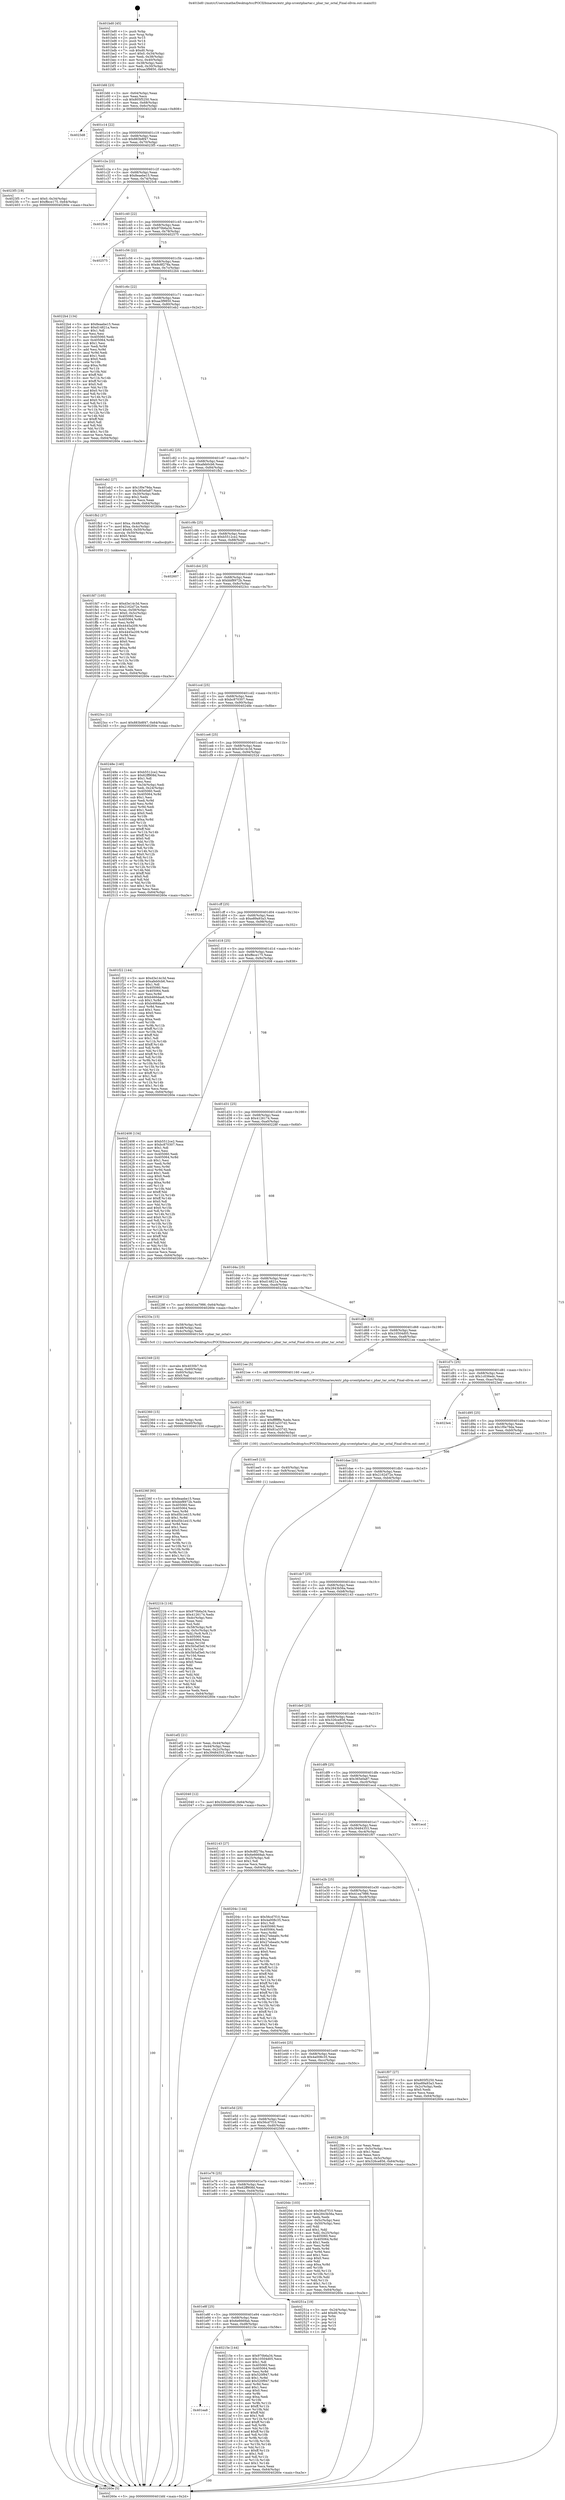 digraph "0x401bd0" {
  label = "0x401bd0 (/mnt/c/Users/mathe/Desktop/tcc/POCII/binaries/extr_php-srcextphartar.c_phar_tar_octal_Final-ollvm.out::main(0))"
  labelloc = "t"
  node[shape=record]

  Entry [label="",width=0.3,height=0.3,shape=circle,fillcolor=black,style=filled]
  "0x401bfd" [label="{
     0x401bfd [23]\l
     | [instrs]\l
     &nbsp;&nbsp;0x401bfd \<+3\>: mov -0x64(%rbp),%eax\l
     &nbsp;&nbsp;0x401c00 \<+2\>: mov %eax,%ecx\l
     &nbsp;&nbsp;0x401c02 \<+6\>: sub $0x805f5250,%ecx\l
     &nbsp;&nbsp;0x401c08 \<+3\>: mov %eax,-0x68(%rbp)\l
     &nbsp;&nbsp;0x401c0b \<+3\>: mov %ecx,-0x6c(%rbp)\l
     &nbsp;&nbsp;0x401c0e \<+6\>: je 00000000004023d8 \<main+0x808\>\l
  }"]
  "0x4023d8" [label="{
     0x4023d8\l
  }", style=dashed]
  "0x401c14" [label="{
     0x401c14 [22]\l
     | [instrs]\l
     &nbsp;&nbsp;0x401c14 \<+5\>: jmp 0000000000401c19 \<main+0x49\>\l
     &nbsp;&nbsp;0x401c19 \<+3\>: mov -0x68(%rbp),%eax\l
     &nbsp;&nbsp;0x401c1c \<+5\>: sub $0x883b8f47,%eax\l
     &nbsp;&nbsp;0x401c21 \<+3\>: mov %eax,-0x70(%rbp)\l
     &nbsp;&nbsp;0x401c24 \<+6\>: je 00000000004023f5 \<main+0x825\>\l
  }"]
  Exit [label="",width=0.3,height=0.3,shape=circle,fillcolor=black,style=filled,peripheries=2]
  "0x4023f5" [label="{
     0x4023f5 [19]\l
     | [instrs]\l
     &nbsp;&nbsp;0x4023f5 \<+7\>: movl $0x0,-0x34(%rbp)\l
     &nbsp;&nbsp;0x4023fc \<+7\>: movl $0xffece175,-0x64(%rbp)\l
     &nbsp;&nbsp;0x402403 \<+5\>: jmp 000000000040260e \<main+0xa3e\>\l
  }"]
  "0x401c2a" [label="{
     0x401c2a [22]\l
     | [instrs]\l
     &nbsp;&nbsp;0x401c2a \<+5\>: jmp 0000000000401c2f \<main+0x5f\>\l
     &nbsp;&nbsp;0x401c2f \<+3\>: mov -0x68(%rbp),%eax\l
     &nbsp;&nbsp;0x401c32 \<+5\>: sub $0x8eaebe15,%eax\l
     &nbsp;&nbsp;0x401c37 \<+3\>: mov %eax,-0x74(%rbp)\l
     &nbsp;&nbsp;0x401c3a \<+6\>: je 00000000004025c6 \<main+0x9f6\>\l
  }"]
  "0x40236f" [label="{
     0x40236f [93]\l
     | [instrs]\l
     &nbsp;&nbsp;0x40236f \<+5\>: mov $0x8eaebe15,%eax\l
     &nbsp;&nbsp;0x402374 \<+5\>: mov $0xbbf8972b,%edx\l
     &nbsp;&nbsp;0x402379 \<+7\>: mov 0x405060,%esi\l
     &nbsp;&nbsp;0x402380 \<+7\>: mov 0x405064,%ecx\l
     &nbsp;&nbsp;0x402387 \<+3\>: mov %esi,%r8d\l
     &nbsp;&nbsp;0x40238a \<+7\>: sub $0xd5b1e415,%r8d\l
     &nbsp;&nbsp;0x402391 \<+4\>: sub $0x1,%r8d\l
     &nbsp;&nbsp;0x402395 \<+7\>: add $0xd5b1e415,%r8d\l
     &nbsp;&nbsp;0x40239c \<+4\>: imul %r8d,%esi\l
     &nbsp;&nbsp;0x4023a0 \<+3\>: and $0x1,%esi\l
     &nbsp;&nbsp;0x4023a3 \<+3\>: cmp $0x0,%esi\l
     &nbsp;&nbsp;0x4023a6 \<+4\>: sete %r9b\l
     &nbsp;&nbsp;0x4023aa \<+3\>: cmp $0xa,%ecx\l
     &nbsp;&nbsp;0x4023ad \<+4\>: setl %r10b\l
     &nbsp;&nbsp;0x4023b1 \<+3\>: mov %r9b,%r11b\l
     &nbsp;&nbsp;0x4023b4 \<+3\>: and %r10b,%r11b\l
     &nbsp;&nbsp;0x4023b7 \<+3\>: xor %r10b,%r9b\l
     &nbsp;&nbsp;0x4023ba \<+3\>: or %r9b,%r11b\l
     &nbsp;&nbsp;0x4023bd \<+4\>: test $0x1,%r11b\l
     &nbsp;&nbsp;0x4023c1 \<+3\>: cmovne %edx,%eax\l
     &nbsp;&nbsp;0x4023c4 \<+3\>: mov %eax,-0x64(%rbp)\l
     &nbsp;&nbsp;0x4023c7 \<+5\>: jmp 000000000040260e \<main+0xa3e\>\l
  }"]
  "0x4025c6" [label="{
     0x4025c6\l
  }", style=dashed]
  "0x401c40" [label="{
     0x401c40 [22]\l
     | [instrs]\l
     &nbsp;&nbsp;0x401c40 \<+5\>: jmp 0000000000401c45 \<main+0x75\>\l
     &nbsp;&nbsp;0x401c45 \<+3\>: mov -0x68(%rbp),%eax\l
     &nbsp;&nbsp;0x401c48 \<+5\>: sub $0x970b6a34,%eax\l
     &nbsp;&nbsp;0x401c4d \<+3\>: mov %eax,-0x78(%rbp)\l
     &nbsp;&nbsp;0x401c50 \<+6\>: je 0000000000402575 \<main+0x9a5\>\l
  }"]
  "0x402360" [label="{
     0x402360 [15]\l
     | [instrs]\l
     &nbsp;&nbsp;0x402360 \<+4\>: mov -0x58(%rbp),%rdi\l
     &nbsp;&nbsp;0x402364 \<+6\>: mov %eax,-0xe0(%rbp)\l
     &nbsp;&nbsp;0x40236a \<+5\>: call 0000000000401030 \<free@plt\>\l
     | [calls]\l
     &nbsp;&nbsp;0x401030 \{1\} (unknown)\l
  }"]
  "0x402575" [label="{
     0x402575\l
  }", style=dashed]
  "0x401c56" [label="{
     0x401c56 [22]\l
     | [instrs]\l
     &nbsp;&nbsp;0x401c56 \<+5\>: jmp 0000000000401c5b \<main+0x8b\>\l
     &nbsp;&nbsp;0x401c5b \<+3\>: mov -0x68(%rbp),%eax\l
     &nbsp;&nbsp;0x401c5e \<+5\>: sub $0x9c8f278a,%eax\l
     &nbsp;&nbsp;0x401c63 \<+3\>: mov %eax,-0x7c(%rbp)\l
     &nbsp;&nbsp;0x401c66 \<+6\>: je 00000000004022b4 \<main+0x6e4\>\l
  }"]
  "0x402349" [label="{
     0x402349 [23]\l
     | [instrs]\l
     &nbsp;&nbsp;0x402349 \<+10\>: movabs $0x4030b7,%rdi\l
     &nbsp;&nbsp;0x402353 \<+3\>: mov %eax,-0x60(%rbp)\l
     &nbsp;&nbsp;0x402356 \<+3\>: mov -0x60(%rbp),%esi\l
     &nbsp;&nbsp;0x402359 \<+2\>: mov $0x0,%al\l
     &nbsp;&nbsp;0x40235b \<+5\>: call 0000000000401040 \<printf@plt\>\l
     | [calls]\l
     &nbsp;&nbsp;0x401040 \{1\} (unknown)\l
  }"]
  "0x4022b4" [label="{
     0x4022b4 [134]\l
     | [instrs]\l
     &nbsp;&nbsp;0x4022b4 \<+5\>: mov $0x8eaebe15,%eax\l
     &nbsp;&nbsp;0x4022b9 \<+5\>: mov $0xd14821a,%ecx\l
     &nbsp;&nbsp;0x4022be \<+2\>: mov $0x1,%dl\l
     &nbsp;&nbsp;0x4022c0 \<+2\>: xor %esi,%esi\l
     &nbsp;&nbsp;0x4022c2 \<+7\>: mov 0x405060,%edi\l
     &nbsp;&nbsp;0x4022c9 \<+8\>: mov 0x405064,%r8d\l
     &nbsp;&nbsp;0x4022d1 \<+3\>: sub $0x1,%esi\l
     &nbsp;&nbsp;0x4022d4 \<+3\>: mov %edi,%r9d\l
     &nbsp;&nbsp;0x4022d7 \<+3\>: add %esi,%r9d\l
     &nbsp;&nbsp;0x4022da \<+4\>: imul %r9d,%edi\l
     &nbsp;&nbsp;0x4022de \<+3\>: and $0x1,%edi\l
     &nbsp;&nbsp;0x4022e1 \<+3\>: cmp $0x0,%edi\l
     &nbsp;&nbsp;0x4022e4 \<+4\>: sete %r10b\l
     &nbsp;&nbsp;0x4022e8 \<+4\>: cmp $0xa,%r8d\l
     &nbsp;&nbsp;0x4022ec \<+4\>: setl %r11b\l
     &nbsp;&nbsp;0x4022f0 \<+3\>: mov %r10b,%bl\l
     &nbsp;&nbsp;0x4022f3 \<+3\>: xor $0xff,%bl\l
     &nbsp;&nbsp;0x4022f6 \<+3\>: mov %r11b,%r14b\l
     &nbsp;&nbsp;0x4022f9 \<+4\>: xor $0xff,%r14b\l
     &nbsp;&nbsp;0x4022fd \<+3\>: xor $0x0,%dl\l
     &nbsp;&nbsp;0x402300 \<+3\>: mov %bl,%r15b\l
     &nbsp;&nbsp;0x402303 \<+4\>: and $0x0,%r15b\l
     &nbsp;&nbsp;0x402307 \<+3\>: and %dl,%r10b\l
     &nbsp;&nbsp;0x40230a \<+3\>: mov %r14b,%r12b\l
     &nbsp;&nbsp;0x40230d \<+4\>: and $0x0,%r12b\l
     &nbsp;&nbsp;0x402311 \<+3\>: and %dl,%r11b\l
     &nbsp;&nbsp;0x402314 \<+3\>: or %r10b,%r15b\l
     &nbsp;&nbsp;0x402317 \<+3\>: or %r11b,%r12b\l
     &nbsp;&nbsp;0x40231a \<+3\>: xor %r12b,%r15b\l
     &nbsp;&nbsp;0x40231d \<+3\>: or %r14b,%bl\l
     &nbsp;&nbsp;0x402320 \<+3\>: xor $0xff,%bl\l
     &nbsp;&nbsp;0x402323 \<+3\>: or $0x0,%dl\l
     &nbsp;&nbsp;0x402326 \<+2\>: and %dl,%bl\l
     &nbsp;&nbsp;0x402328 \<+3\>: or %bl,%r15b\l
     &nbsp;&nbsp;0x40232b \<+4\>: test $0x1,%r15b\l
     &nbsp;&nbsp;0x40232f \<+3\>: cmovne %ecx,%eax\l
     &nbsp;&nbsp;0x402332 \<+3\>: mov %eax,-0x64(%rbp)\l
     &nbsp;&nbsp;0x402335 \<+5\>: jmp 000000000040260e \<main+0xa3e\>\l
  }"]
  "0x401c6c" [label="{
     0x401c6c [22]\l
     | [instrs]\l
     &nbsp;&nbsp;0x401c6c \<+5\>: jmp 0000000000401c71 \<main+0xa1\>\l
     &nbsp;&nbsp;0x401c71 \<+3\>: mov -0x68(%rbp),%eax\l
     &nbsp;&nbsp;0x401c74 \<+5\>: sub $0xaa3f9850,%eax\l
     &nbsp;&nbsp;0x401c79 \<+3\>: mov %eax,-0x80(%rbp)\l
     &nbsp;&nbsp;0x401c7c \<+6\>: je 0000000000401eb2 \<main+0x2e2\>\l
  }"]
  "0x40221b" [label="{
     0x40221b [116]\l
     | [instrs]\l
     &nbsp;&nbsp;0x40221b \<+5\>: mov $0x970b6a34,%ecx\l
     &nbsp;&nbsp;0x402220 \<+5\>: mov $0x4126174,%edx\l
     &nbsp;&nbsp;0x402225 \<+6\>: mov -0xdc(%rbp),%esi\l
     &nbsp;&nbsp;0x40222b \<+3\>: imul %eax,%esi\l
     &nbsp;&nbsp;0x40222e \<+3\>: mov %sil,%dil\l
     &nbsp;&nbsp;0x402231 \<+4\>: mov -0x58(%rbp),%r8\l
     &nbsp;&nbsp;0x402235 \<+4\>: movslq -0x5c(%rbp),%r9\l
     &nbsp;&nbsp;0x402239 \<+4\>: mov %dil,(%r8,%r9,1)\l
     &nbsp;&nbsp;0x40223d \<+7\>: mov 0x405060,%eax\l
     &nbsp;&nbsp;0x402244 \<+7\>: mov 0x405064,%esi\l
     &nbsp;&nbsp;0x40224b \<+3\>: mov %eax,%r10d\l
     &nbsp;&nbsp;0x40224e \<+7\>: add $0x5b5af3e0,%r10d\l
     &nbsp;&nbsp;0x402255 \<+4\>: sub $0x1,%r10d\l
     &nbsp;&nbsp;0x402259 \<+7\>: sub $0x5b5af3e0,%r10d\l
     &nbsp;&nbsp;0x402260 \<+4\>: imul %r10d,%eax\l
     &nbsp;&nbsp;0x402264 \<+3\>: and $0x1,%eax\l
     &nbsp;&nbsp;0x402267 \<+3\>: cmp $0x0,%eax\l
     &nbsp;&nbsp;0x40226a \<+4\>: sete %dil\l
     &nbsp;&nbsp;0x40226e \<+3\>: cmp $0xa,%esi\l
     &nbsp;&nbsp;0x402271 \<+4\>: setl %r11b\l
     &nbsp;&nbsp;0x402275 \<+3\>: mov %dil,%bl\l
     &nbsp;&nbsp;0x402278 \<+3\>: and %r11b,%bl\l
     &nbsp;&nbsp;0x40227b \<+3\>: xor %r11b,%dil\l
     &nbsp;&nbsp;0x40227e \<+3\>: or %dil,%bl\l
     &nbsp;&nbsp;0x402281 \<+3\>: test $0x1,%bl\l
     &nbsp;&nbsp;0x402284 \<+3\>: cmovne %edx,%ecx\l
     &nbsp;&nbsp;0x402287 \<+3\>: mov %ecx,-0x64(%rbp)\l
     &nbsp;&nbsp;0x40228a \<+5\>: jmp 000000000040260e \<main+0xa3e\>\l
  }"]
  "0x401eb2" [label="{
     0x401eb2 [27]\l
     | [instrs]\l
     &nbsp;&nbsp;0x401eb2 \<+5\>: mov $0x1f0e79da,%eax\l
     &nbsp;&nbsp;0x401eb7 \<+5\>: mov $0x365e0a87,%ecx\l
     &nbsp;&nbsp;0x401ebc \<+3\>: mov -0x30(%rbp),%edx\l
     &nbsp;&nbsp;0x401ebf \<+3\>: cmp $0x2,%edx\l
     &nbsp;&nbsp;0x401ec2 \<+3\>: cmovne %ecx,%eax\l
     &nbsp;&nbsp;0x401ec5 \<+3\>: mov %eax,-0x64(%rbp)\l
     &nbsp;&nbsp;0x401ec8 \<+5\>: jmp 000000000040260e \<main+0xa3e\>\l
  }"]
  "0x401c82" [label="{
     0x401c82 [25]\l
     | [instrs]\l
     &nbsp;&nbsp;0x401c82 \<+5\>: jmp 0000000000401c87 \<main+0xb7\>\l
     &nbsp;&nbsp;0x401c87 \<+3\>: mov -0x68(%rbp),%eax\l
     &nbsp;&nbsp;0x401c8a \<+5\>: sub $0xafeb0cb6,%eax\l
     &nbsp;&nbsp;0x401c8f \<+6\>: mov %eax,-0x84(%rbp)\l
     &nbsp;&nbsp;0x401c95 \<+6\>: je 0000000000401fb2 \<main+0x3e2\>\l
  }"]
  "0x40260e" [label="{
     0x40260e [5]\l
     | [instrs]\l
     &nbsp;&nbsp;0x40260e \<+5\>: jmp 0000000000401bfd \<main+0x2d\>\l
  }"]
  "0x401bd0" [label="{
     0x401bd0 [45]\l
     | [instrs]\l
     &nbsp;&nbsp;0x401bd0 \<+1\>: push %rbp\l
     &nbsp;&nbsp;0x401bd1 \<+3\>: mov %rsp,%rbp\l
     &nbsp;&nbsp;0x401bd4 \<+2\>: push %r15\l
     &nbsp;&nbsp;0x401bd6 \<+2\>: push %r14\l
     &nbsp;&nbsp;0x401bd8 \<+2\>: push %r12\l
     &nbsp;&nbsp;0x401bda \<+1\>: push %rbx\l
     &nbsp;&nbsp;0x401bdb \<+7\>: sub $0xd0,%rsp\l
     &nbsp;&nbsp;0x401be2 \<+7\>: movl $0x0,-0x34(%rbp)\l
     &nbsp;&nbsp;0x401be9 \<+3\>: mov %edi,-0x38(%rbp)\l
     &nbsp;&nbsp;0x401bec \<+4\>: mov %rsi,-0x40(%rbp)\l
     &nbsp;&nbsp;0x401bf0 \<+3\>: mov -0x38(%rbp),%edi\l
     &nbsp;&nbsp;0x401bf3 \<+3\>: mov %edi,-0x30(%rbp)\l
     &nbsp;&nbsp;0x401bf6 \<+7\>: movl $0xaa3f9850,-0x64(%rbp)\l
  }"]
  "0x4021f3" [label="{
     0x4021f3 [40]\l
     | [instrs]\l
     &nbsp;&nbsp;0x4021f3 \<+5\>: mov $0x2,%ecx\l
     &nbsp;&nbsp;0x4021f8 \<+1\>: cltd\l
     &nbsp;&nbsp;0x4021f9 \<+2\>: idiv %ecx\l
     &nbsp;&nbsp;0x4021fb \<+6\>: imul $0xfffffffe,%edx,%ecx\l
     &nbsp;&nbsp;0x402201 \<+6\>: sub $0x81a337d2,%ecx\l
     &nbsp;&nbsp;0x402207 \<+3\>: add $0x1,%ecx\l
     &nbsp;&nbsp;0x40220a \<+6\>: add $0x81a337d2,%ecx\l
     &nbsp;&nbsp;0x402210 \<+6\>: mov %ecx,-0xdc(%rbp)\l
     &nbsp;&nbsp;0x402216 \<+5\>: call 0000000000401160 \<next_i\>\l
     | [calls]\l
     &nbsp;&nbsp;0x401160 \{100\} (/mnt/c/Users/mathe/Desktop/tcc/POCII/binaries/extr_php-srcextphartar.c_phar_tar_octal_Final-ollvm.out::next_i)\l
  }"]
  "0x401fb2" [label="{
     0x401fb2 [37]\l
     | [instrs]\l
     &nbsp;&nbsp;0x401fb2 \<+7\>: movl $0xa,-0x48(%rbp)\l
     &nbsp;&nbsp;0x401fb9 \<+7\>: movl $0xa,-0x4c(%rbp)\l
     &nbsp;&nbsp;0x401fc0 \<+7\>: movl $0x64,-0x50(%rbp)\l
     &nbsp;&nbsp;0x401fc7 \<+4\>: movslq -0x50(%rbp),%rax\l
     &nbsp;&nbsp;0x401fcb \<+4\>: shl $0x0,%rax\l
     &nbsp;&nbsp;0x401fcf \<+3\>: mov %rax,%rdi\l
     &nbsp;&nbsp;0x401fd2 \<+5\>: call 0000000000401050 \<malloc@plt\>\l
     | [calls]\l
     &nbsp;&nbsp;0x401050 \{1\} (unknown)\l
  }"]
  "0x401c9b" [label="{
     0x401c9b [25]\l
     | [instrs]\l
     &nbsp;&nbsp;0x401c9b \<+5\>: jmp 0000000000401ca0 \<main+0xd0\>\l
     &nbsp;&nbsp;0x401ca0 \<+3\>: mov -0x68(%rbp),%eax\l
     &nbsp;&nbsp;0x401ca3 \<+5\>: sub $0xb5512ce2,%eax\l
     &nbsp;&nbsp;0x401ca8 \<+6\>: mov %eax,-0x88(%rbp)\l
     &nbsp;&nbsp;0x401cae \<+6\>: je 0000000000402607 \<main+0xa37\>\l
  }"]
  "0x401ea8" [label="{
     0x401ea8\l
  }", style=dashed]
  "0x402607" [label="{
     0x402607\l
  }", style=dashed]
  "0x401cb4" [label="{
     0x401cb4 [25]\l
     | [instrs]\l
     &nbsp;&nbsp;0x401cb4 \<+5\>: jmp 0000000000401cb9 \<main+0xe9\>\l
     &nbsp;&nbsp;0x401cb9 \<+3\>: mov -0x68(%rbp),%eax\l
     &nbsp;&nbsp;0x401cbc \<+5\>: sub $0xbbf8972b,%eax\l
     &nbsp;&nbsp;0x401cc1 \<+6\>: mov %eax,-0x8c(%rbp)\l
     &nbsp;&nbsp;0x401cc7 \<+6\>: je 00000000004023cc \<main+0x7fc\>\l
  }"]
  "0x40215e" [label="{
     0x40215e [144]\l
     | [instrs]\l
     &nbsp;&nbsp;0x40215e \<+5\>: mov $0x970b6a34,%eax\l
     &nbsp;&nbsp;0x402163 \<+5\>: mov $0x10504d05,%ecx\l
     &nbsp;&nbsp;0x402168 \<+2\>: mov $0x1,%dl\l
     &nbsp;&nbsp;0x40216a \<+7\>: mov 0x405060,%esi\l
     &nbsp;&nbsp;0x402171 \<+7\>: mov 0x405064,%edi\l
     &nbsp;&nbsp;0x402178 \<+3\>: mov %esi,%r8d\l
     &nbsp;&nbsp;0x40217b \<+7\>: sub $0x520f947,%r8d\l
     &nbsp;&nbsp;0x402182 \<+4\>: sub $0x1,%r8d\l
     &nbsp;&nbsp;0x402186 \<+7\>: add $0x520f947,%r8d\l
     &nbsp;&nbsp;0x40218d \<+4\>: imul %r8d,%esi\l
     &nbsp;&nbsp;0x402191 \<+3\>: and $0x1,%esi\l
     &nbsp;&nbsp;0x402194 \<+3\>: cmp $0x0,%esi\l
     &nbsp;&nbsp;0x402197 \<+4\>: sete %r9b\l
     &nbsp;&nbsp;0x40219b \<+3\>: cmp $0xa,%edi\l
     &nbsp;&nbsp;0x40219e \<+4\>: setl %r10b\l
     &nbsp;&nbsp;0x4021a2 \<+3\>: mov %r9b,%r11b\l
     &nbsp;&nbsp;0x4021a5 \<+4\>: xor $0xff,%r11b\l
     &nbsp;&nbsp;0x4021a9 \<+3\>: mov %r10b,%bl\l
     &nbsp;&nbsp;0x4021ac \<+3\>: xor $0xff,%bl\l
     &nbsp;&nbsp;0x4021af \<+3\>: xor $0x1,%dl\l
     &nbsp;&nbsp;0x4021b2 \<+3\>: mov %r11b,%r14b\l
     &nbsp;&nbsp;0x4021b5 \<+4\>: and $0xff,%r14b\l
     &nbsp;&nbsp;0x4021b9 \<+3\>: and %dl,%r9b\l
     &nbsp;&nbsp;0x4021bc \<+3\>: mov %bl,%r15b\l
     &nbsp;&nbsp;0x4021bf \<+4\>: and $0xff,%r15b\l
     &nbsp;&nbsp;0x4021c3 \<+3\>: and %dl,%r10b\l
     &nbsp;&nbsp;0x4021c6 \<+3\>: or %r9b,%r14b\l
     &nbsp;&nbsp;0x4021c9 \<+3\>: or %r10b,%r15b\l
     &nbsp;&nbsp;0x4021cc \<+3\>: xor %r15b,%r14b\l
     &nbsp;&nbsp;0x4021cf \<+3\>: or %bl,%r11b\l
     &nbsp;&nbsp;0x4021d2 \<+4\>: xor $0xff,%r11b\l
     &nbsp;&nbsp;0x4021d6 \<+3\>: or $0x1,%dl\l
     &nbsp;&nbsp;0x4021d9 \<+3\>: and %dl,%r11b\l
     &nbsp;&nbsp;0x4021dc \<+3\>: or %r11b,%r14b\l
     &nbsp;&nbsp;0x4021df \<+4\>: test $0x1,%r14b\l
     &nbsp;&nbsp;0x4021e3 \<+3\>: cmovne %ecx,%eax\l
     &nbsp;&nbsp;0x4021e6 \<+3\>: mov %eax,-0x64(%rbp)\l
     &nbsp;&nbsp;0x4021e9 \<+5\>: jmp 000000000040260e \<main+0xa3e\>\l
  }"]
  "0x4023cc" [label="{
     0x4023cc [12]\l
     | [instrs]\l
     &nbsp;&nbsp;0x4023cc \<+7\>: movl $0x883b8f47,-0x64(%rbp)\l
     &nbsp;&nbsp;0x4023d3 \<+5\>: jmp 000000000040260e \<main+0xa3e\>\l
  }"]
  "0x401ccd" [label="{
     0x401ccd [25]\l
     | [instrs]\l
     &nbsp;&nbsp;0x401ccd \<+5\>: jmp 0000000000401cd2 \<main+0x102\>\l
     &nbsp;&nbsp;0x401cd2 \<+3\>: mov -0x68(%rbp),%eax\l
     &nbsp;&nbsp;0x401cd5 \<+5\>: sub $0xbc870307,%eax\l
     &nbsp;&nbsp;0x401cda \<+6\>: mov %eax,-0x90(%rbp)\l
     &nbsp;&nbsp;0x401ce0 \<+6\>: je 000000000040248e \<main+0x8be\>\l
  }"]
  "0x401e8f" [label="{
     0x401e8f [25]\l
     | [instrs]\l
     &nbsp;&nbsp;0x401e8f \<+5\>: jmp 0000000000401e94 \<main+0x2c4\>\l
     &nbsp;&nbsp;0x401e94 \<+3\>: mov -0x68(%rbp),%eax\l
     &nbsp;&nbsp;0x401e97 \<+5\>: sub $0x6e6669ab,%eax\l
     &nbsp;&nbsp;0x401e9c \<+6\>: mov %eax,-0xd8(%rbp)\l
     &nbsp;&nbsp;0x401ea2 \<+6\>: je 000000000040215e \<main+0x58e\>\l
  }"]
  "0x40248e" [label="{
     0x40248e [140]\l
     | [instrs]\l
     &nbsp;&nbsp;0x40248e \<+5\>: mov $0xb5512ce2,%eax\l
     &nbsp;&nbsp;0x402493 \<+5\>: mov $0x62ff908d,%ecx\l
     &nbsp;&nbsp;0x402498 \<+2\>: mov $0x1,%dl\l
     &nbsp;&nbsp;0x40249a \<+2\>: xor %esi,%esi\l
     &nbsp;&nbsp;0x40249c \<+3\>: mov -0x34(%rbp),%edi\l
     &nbsp;&nbsp;0x40249f \<+3\>: mov %edi,-0x24(%rbp)\l
     &nbsp;&nbsp;0x4024a2 \<+7\>: mov 0x405060,%edi\l
     &nbsp;&nbsp;0x4024a9 \<+8\>: mov 0x405064,%r8d\l
     &nbsp;&nbsp;0x4024b1 \<+3\>: sub $0x1,%esi\l
     &nbsp;&nbsp;0x4024b4 \<+3\>: mov %edi,%r9d\l
     &nbsp;&nbsp;0x4024b7 \<+3\>: add %esi,%r9d\l
     &nbsp;&nbsp;0x4024ba \<+4\>: imul %r9d,%edi\l
     &nbsp;&nbsp;0x4024be \<+3\>: and $0x1,%edi\l
     &nbsp;&nbsp;0x4024c1 \<+3\>: cmp $0x0,%edi\l
     &nbsp;&nbsp;0x4024c4 \<+4\>: sete %r10b\l
     &nbsp;&nbsp;0x4024c8 \<+4\>: cmp $0xa,%r8d\l
     &nbsp;&nbsp;0x4024cc \<+4\>: setl %r11b\l
     &nbsp;&nbsp;0x4024d0 \<+3\>: mov %r10b,%bl\l
     &nbsp;&nbsp;0x4024d3 \<+3\>: xor $0xff,%bl\l
     &nbsp;&nbsp;0x4024d6 \<+3\>: mov %r11b,%r14b\l
     &nbsp;&nbsp;0x4024d9 \<+4\>: xor $0xff,%r14b\l
     &nbsp;&nbsp;0x4024dd \<+3\>: xor $0x0,%dl\l
     &nbsp;&nbsp;0x4024e0 \<+3\>: mov %bl,%r15b\l
     &nbsp;&nbsp;0x4024e3 \<+4\>: and $0x0,%r15b\l
     &nbsp;&nbsp;0x4024e7 \<+3\>: and %dl,%r10b\l
     &nbsp;&nbsp;0x4024ea \<+3\>: mov %r14b,%r12b\l
     &nbsp;&nbsp;0x4024ed \<+4\>: and $0x0,%r12b\l
     &nbsp;&nbsp;0x4024f1 \<+3\>: and %dl,%r11b\l
     &nbsp;&nbsp;0x4024f4 \<+3\>: or %r10b,%r15b\l
     &nbsp;&nbsp;0x4024f7 \<+3\>: or %r11b,%r12b\l
     &nbsp;&nbsp;0x4024fa \<+3\>: xor %r12b,%r15b\l
     &nbsp;&nbsp;0x4024fd \<+3\>: or %r14b,%bl\l
     &nbsp;&nbsp;0x402500 \<+3\>: xor $0xff,%bl\l
     &nbsp;&nbsp;0x402503 \<+3\>: or $0x0,%dl\l
     &nbsp;&nbsp;0x402506 \<+2\>: and %dl,%bl\l
     &nbsp;&nbsp;0x402508 \<+3\>: or %bl,%r15b\l
     &nbsp;&nbsp;0x40250b \<+4\>: test $0x1,%r15b\l
     &nbsp;&nbsp;0x40250f \<+3\>: cmovne %ecx,%eax\l
     &nbsp;&nbsp;0x402512 \<+3\>: mov %eax,-0x64(%rbp)\l
     &nbsp;&nbsp;0x402515 \<+5\>: jmp 000000000040260e \<main+0xa3e\>\l
  }"]
  "0x401ce6" [label="{
     0x401ce6 [25]\l
     | [instrs]\l
     &nbsp;&nbsp;0x401ce6 \<+5\>: jmp 0000000000401ceb \<main+0x11b\>\l
     &nbsp;&nbsp;0x401ceb \<+3\>: mov -0x68(%rbp),%eax\l
     &nbsp;&nbsp;0x401cee \<+5\>: sub $0xd3e14c3d,%eax\l
     &nbsp;&nbsp;0x401cf3 \<+6\>: mov %eax,-0x94(%rbp)\l
     &nbsp;&nbsp;0x401cf9 \<+6\>: je 000000000040252d \<main+0x95d\>\l
  }"]
  "0x40251a" [label="{
     0x40251a [19]\l
     | [instrs]\l
     &nbsp;&nbsp;0x40251a \<+3\>: mov -0x24(%rbp),%eax\l
     &nbsp;&nbsp;0x40251d \<+7\>: add $0xd0,%rsp\l
     &nbsp;&nbsp;0x402524 \<+1\>: pop %rbx\l
     &nbsp;&nbsp;0x402525 \<+2\>: pop %r12\l
     &nbsp;&nbsp;0x402527 \<+2\>: pop %r14\l
     &nbsp;&nbsp;0x402529 \<+2\>: pop %r15\l
     &nbsp;&nbsp;0x40252b \<+1\>: pop %rbp\l
     &nbsp;&nbsp;0x40252c \<+1\>: ret\l
  }"]
  "0x40252d" [label="{
     0x40252d\l
  }", style=dashed]
  "0x401cff" [label="{
     0x401cff [25]\l
     | [instrs]\l
     &nbsp;&nbsp;0x401cff \<+5\>: jmp 0000000000401d04 \<main+0x134\>\l
     &nbsp;&nbsp;0x401d04 \<+3\>: mov -0x68(%rbp),%eax\l
     &nbsp;&nbsp;0x401d07 \<+5\>: sub $0xe89a93a3,%eax\l
     &nbsp;&nbsp;0x401d0c \<+6\>: mov %eax,-0x98(%rbp)\l
     &nbsp;&nbsp;0x401d12 \<+6\>: je 0000000000401f22 \<main+0x352\>\l
  }"]
  "0x401e76" [label="{
     0x401e76 [25]\l
     | [instrs]\l
     &nbsp;&nbsp;0x401e76 \<+5\>: jmp 0000000000401e7b \<main+0x2ab\>\l
     &nbsp;&nbsp;0x401e7b \<+3\>: mov -0x68(%rbp),%eax\l
     &nbsp;&nbsp;0x401e7e \<+5\>: sub $0x62ff908d,%eax\l
     &nbsp;&nbsp;0x401e83 \<+6\>: mov %eax,-0xd4(%rbp)\l
     &nbsp;&nbsp;0x401e89 \<+6\>: je 000000000040251a \<main+0x94a\>\l
  }"]
  "0x401f22" [label="{
     0x401f22 [144]\l
     | [instrs]\l
     &nbsp;&nbsp;0x401f22 \<+5\>: mov $0xd3e14c3d,%eax\l
     &nbsp;&nbsp;0x401f27 \<+5\>: mov $0xafeb0cb6,%ecx\l
     &nbsp;&nbsp;0x401f2c \<+2\>: mov $0x1,%dl\l
     &nbsp;&nbsp;0x401f2e \<+7\>: mov 0x405060,%esi\l
     &nbsp;&nbsp;0x401f35 \<+7\>: mov 0x405064,%edi\l
     &nbsp;&nbsp;0x401f3c \<+3\>: mov %esi,%r8d\l
     &nbsp;&nbsp;0x401f3f \<+7\>: add $0xb466daa6,%r8d\l
     &nbsp;&nbsp;0x401f46 \<+4\>: sub $0x1,%r8d\l
     &nbsp;&nbsp;0x401f4a \<+7\>: sub $0xb466daa6,%r8d\l
     &nbsp;&nbsp;0x401f51 \<+4\>: imul %r8d,%esi\l
     &nbsp;&nbsp;0x401f55 \<+3\>: and $0x1,%esi\l
     &nbsp;&nbsp;0x401f58 \<+3\>: cmp $0x0,%esi\l
     &nbsp;&nbsp;0x401f5b \<+4\>: sete %r9b\l
     &nbsp;&nbsp;0x401f5f \<+3\>: cmp $0xa,%edi\l
     &nbsp;&nbsp;0x401f62 \<+4\>: setl %r10b\l
     &nbsp;&nbsp;0x401f66 \<+3\>: mov %r9b,%r11b\l
     &nbsp;&nbsp;0x401f69 \<+4\>: xor $0xff,%r11b\l
     &nbsp;&nbsp;0x401f6d \<+3\>: mov %r10b,%bl\l
     &nbsp;&nbsp;0x401f70 \<+3\>: xor $0xff,%bl\l
     &nbsp;&nbsp;0x401f73 \<+3\>: xor $0x1,%dl\l
     &nbsp;&nbsp;0x401f76 \<+3\>: mov %r11b,%r14b\l
     &nbsp;&nbsp;0x401f79 \<+4\>: and $0xff,%r14b\l
     &nbsp;&nbsp;0x401f7d \<+3\>: and %dl,%r9b\l
     &nbsp;&nbsp;0x401f80 \<+3\>: mov %bl,%r15b\l
     &nbsp;&nbsp;0x401f83 \<+4\>: and $0xff,%r15b\l
     &nbsp;&nbsp;0x401f87 \<+3\>: and %dl,%r10b\l
     &nbsp;&nbsp;0x401f8a \<+3\>: or %r9b,%r14b\l
     &nbsp;&nbsp;0x401f8d \<+3\>: or %r10b,%r15b\l
     &nbsp;&nbsp;0x401f90 \<+3\>: xor %r15b,%r14b\l
     &nbsp;&nbsp;0x401f93 \<+3\>: or %bl,%r11b\l
     &nbsp;&nbsp;0x401f96 \<+4\>: xor $0xff,%r11b\l
     &nbsp;&nbsp;0x401f9a \<+3\>: or $0x1,%dl\l
     &nbsp;&nbsp;0x401f9d \<+3\>: and %dl,%r11b\l
     &nbsp;&nbsp;0x401fa0 \<+3\>: or %r11b,%r14b\l
     &nbsp;&nbsp;0x401fa3 \<+4\>: test $0x1,%r14b\l
     &nbsp;&nbsp;0x401fa7 \<+3\>: cmovne %ecx,%eax\l
     &nbsp;&nbsp;0x401faa \<+3\>: mov %eax,-0x64(%rbp)\l
     &nbsp;&nbsp;0x401fad \<+5\>: jmp 000000000040260e \<main+0xa3e\>\l
  }"]
  "0x401d18" [label="{
     0x401d18 [25]\l
     | [instrs]\l
     &nbsp;&nbsp;0x401d18 \<+5\>: jmp 0000000000401d1d \<main+0x14d\>\l
     &nbsp;&nbsp;0x401d1d \<+3\>: mov -0x68(%rbp),%eax\l
     &nbsp;&nbsp;0x401d20 \<+5\>: sub $0xffece175,%eax\l
     &nbsp;&nbsp;0x401d25 \<+6\>: mov %eax,-0x9c(%rbp)\l
     &nbsp;&nbsp;0x401d2b \<+6\>: je 0000000000402408 \<main+0x838\>\l
  }"]
  "0x402569" [label="{
     0x402569\l
  }", style=dashed]
  "0x402408" [label="{
     0x402408 [134]\l
     | [instrs]\l
     &nbsp;&nbsp;0x402408 \<+5\>: mov $0xb5512ce2,%eax\l
     &nbsp;&nbsp;0x40240d \<+5\>: mov $0xbc870307,%ecx\l
     &nbsp;&nbsp;0x402412 \<+2\>: mov $0x1,%dl\l
     &nbsp;&nbsp;0x402414 \<+2\>: xor %esi,%esi\l
     &nbsp;&nbsp;0x402416 \<+7\>: mov 0x405060,%edi\l
     &nbsp;&nbsp;0x40241d \<+8\>: mov 0x405064,%r8d\l
     &nbsp;&nbsp;0x402425 \<+3\>: sub $0x1,%esi\l
     &nbsp;&nbsp;0x402428 \<+3\>: mov %edi,%r9d\l
     &nbsp;&nbsp;0x40242b \<+3\>: add %esi,%r9d\l
     &nbsp;&nbsp;0x40242e \<+4\>: imul %r9d,%edi\l
     &nbsp;&nbsp;0x402432 \<+3\>: and $0x1,%edi\l
     &nbsp;&nbsp;0x402435 \<+3\>: cmp $0x0,%edi\l
     &nbsp;&nbsp;0x402438 \<+4\>: sete %r10b\l
     &nbsp;&nbsp;0x40243c \<+4\>: cmp $0xa,%r8d\l
     &nbsp;&nbsp;0x402440 \<+4\>: setl %r11b\l
     &nbsp;&nbsp;0x402444 \<+3\>: mov %r10b,%bl\l
     &nbsp;&nbsp;0x402447 \<+3\>: xor $0xff,%bl\l
     &nbsp;&nbsp;0x40244a \<+3\>: mov %r11b,%r14b\l
     &nbsp;&nbsp;0x40244d \<+4\>: xor $0xff,%r14b\l
     &nbsp;&nbsp;0x402451 \<+3\>: xor $0x0,%dl\l
     &nbsp;&nbsp;0x402454 \<+3\>: mov %bl,%r15b\l
     &nbsp;&nbsp;0x402457 \<+4\>: and $0x0,%r15b\l
     &nbsp;&nbsp;0x40245b \<+3\>: and %dl,%r10b\l
     &nbsp;&nbsp;0x40245e \<+3\>: mov %r14b,%r12b\l
     &nbsp;&nbsp;0x402461 \<+4\>: and $0x0,%r12b\l
     &nbsp;&nbsp;0x402465 \<+3\>: and %dl,%r11b\l
     &nbsp;&nbsp;0x402468 \<+3\>: or %r10b,%r15b\l
     &nbsp;&nbsp;0x40246b \<+3\>: or %r11b,%r12b\l
     &nbsp;&nbsp;0x40246e \<+3\>: xor %r12b,%r15b\l
     &nbsp;&nbsp;0x402471 \<+3\>: or %r14b,%bl\l
     &nbsp;&nbsp;0x402474 \<+3\>: xor $0xff,%bl\l
     &nbsp;&nbsp;0x402477 \<+3\>: or $0x0,%dl\l
     &nbsp;&nbsp;0x40247a \<+2\>: and %dl,%bl\l
     &nbsp;&nbsp;0x40247c \<+3\>: or %bl,%r15b\l
     &nbsp;&nbsp;0x40247f \<+4\>: test $0x1,%r15b\l
     &nbsp;&nbsp;0x402483 \<+3\>: cmovne %ecx,%eax\l
     &nbsp;&nbsp;0x402486 \<+3\>: mov %eax,-0x64(%rbp)\l
     &nbsp;&nbsp;0x402489 \<+5\>: jmp 000000000040260e \<main+0xa3e\>\l
  }"]
  "0x401d31" [label="{
     0x401d31 [25]\l
     | [instrs]\l
     &nbsp;&nbsp;0x401d31 \<+5\>: jmp 0000000000401d36 \<main+0x166\>\l
     &nbsp;&nbsp;0x401d36 \<+3\>: mov -0x68(%rbp),%eax\l
     &nbsp;&nbsp;0x401d39 \<+5\>: sub $0x4126174,%eax\l
     &nbsp;&nbsp;0x401d3e \<+6\>: mov %eax,-0xa0(%rbp)\l
     &nbsp;&nbsp;0x401d44 \<+6\>: je 000000000040228f \<main+0x6bf\>\l
  }"]
  "0x401e5d" [label="{
     0x401e5d [25]\l
     | [instrs]\l
     &nbsp;&nbsp;0x401e5d \<+5\>: jmp 0000000000401e62 \<main+0x292\>\l
     &nbsp;&nbsp;0x401e62 \<+3\>: mov -0x68(%rbp),%eax\l
     &nbsp;&nbsp;0x401e65 \<+5\>: sub $0x56cd7f10,%eax\l
     &nbsp;&nbsp;0x401e6a \<+6\>: mov %eax,-0xd0(%rbp)\l
     &nbsp;&nbsp;0x401e70 \<+6\>: je 0000000000402569 \<main+0x999\>\l
  }"]
  "0x40228f" [label="{
     0x40228f [12]\l
     | [instrs]\l
     &nbsp;&nbsp;0x40228f \<+7\>: movl $0x41ea7986,-0x64(%rbp)\l
     &nbsp;&nbsp;0x402296 \<+5\>: jmp 000000000040260e \<main+0xa3e\>\l
  }"]
  "0x401d4a" [label="{
     0x401d4a [25]\l
     | [instrs]\l
     &nbsp;&nbsp;0x401d4a \<+5\>: jmp 0000000000401d4f \<main+0x17f\>\l
     &nbsp;&nbsp;0x401d4f \<+3\>: mov -0x68(%rbp),%eax\l
     &nbsp;&nbsp;0x401d52 \<+5\>: sub $0xd14821a,%eax\l
     &nbsp;&nbsp;0x401d57 \<+6\>: mov %eax,-0xa4(%rbp)\l
     &nbsp;&nbsp;0x401d5d \<+6\>: je 000000000040233a \<main+0x76a\>\l
  }"]
  "0x4020dc" [label="{
     0x4020dc [103]\l
     | [instrs]\l
     &nbsp;&nbsp;0x4020dc \<+5\>: mov $0x56cd7f10,%eax\l
     &nbsp;&nbsp;0x4020e1 \<+5\>: mov $0x2843b56a,%ecx\l
     &nbsp;&nbsp;0x4020e6 \<+2\>: xor %edx,%edx\l
     &nbsp;&nbsp;0x4020e8 \<+3\>: mov -0x5c(%rbp),%esi\l
     &nbsp;&nbsp;0x4020eb \<+3\>: cmp -0x50(%rbp),%esi\l
     &nbsp;&nbsp;0x4020ee \<+4\>: setl %dil\l
     &nbsp;&nbsp;0x4020f2 \<+4\>: and $0x1,%dil\l
     &nbsp;&nbsp;0x4020f6 \<+4\>: mov %dil,-0x25(%rbp)\l
     &nbsp;&nbsp;0x4020fa \<+7\>: mov 0x405060,%esi\l
     &nbsp;&nbsp;0x402101 \<+8\>: mov 0x405064,%r8d\l
     &nbsp;&nbsp;0x402109 \<+3\>: sub $0x1,%edx\l
     &nbsp;&nbsp;0x40210c \<+3\>: mov %esi,%r9d\l
     &nbsp;&nbsp;0x40210f \<+3\>: add %edx,%r9d\l
     &nbsp;&nbsp;0x402112 \<+4\>: imul %r9d,%esi\l
     &nbsp;&nbsp;0x402116 \<+3\>: and $0x1,%esi\l
     &nbsp;&nbsp;0x402119 \<+3\>: cmp $0x0,%esi\l
     &nbsp;&nbsp;0x40211c \<+4\>: sete %dil\l
     &nbsp;&nbsp;0x402120 \<+4\>: cmp $0xa,%r8d\l
     &nbsp;&nbsp;0x402124 \<+4\>: setl %r10b\l
     &nbsp;&nbsp;0x402128 \<+3\>: mov %dil,%r11b\l
     &nbsp;&nbsp;0x40212b \<+3\>: and %r10b,%r11b\l
     &nbsp;&nbsp;0x40212e \<+3\>: xor %r10b,%dil\l
     &nbsp;&nbsp;0x402131 \<+3\>: or %dil,%r11b\l
     &nbsp;&nbsp;0x402134 \<+4\>: test $0x1,%r11b\l
     &nbsp;&nbsp;0x402138 \<+3\>: cmovne %ecx,%eax\l
     &nbsp;&nbsp;0x40213b \<+3\>: mov %eax,-0x64(%rbp)\l
     &nbsp;&nbsp;0x40213e \<+5\>: jmp 000000000040260e \<main+0xa3e\>\l
  }"]
  "0x40233a" [label="{
     0x40233a [15]\l
     | [instrs]\l
     &nbsp;&nbsp;0x40233a \<+4\>: mov -0x58(%rbp),%rdi\l
     &nbsp;&nbsp;0x40233e \<+3\>: mov -0x48(%rbp),%esi\l
     &nbsp;&nbsp;0x402341 \<+3\>: mov -0x4c(%rbp),%edx\l
     &nbsp;&nbsp;0x402344 \<+5\>: call 00000000004015c0 \<phar_tar_octal\>\l
     | [calls]\l
     &nbsp;&nbsp;0x4015c0 \{1\} (/mnt/c/Users/mathe/Desktop/tcc/POCII/binaries/extr_php-srcextphartar.c_phar_tar_octal_Final-ollvm.out::phar_tar_octal)\l
  }"]
  "0x401d63" [label="{
     0x401d63 [25]\l
     | [instrs]\l
     &nbsp;&nbsp;0x401d63 \<+5\>: jmp 0000000000401d68 \<main+0x198\>\l
     &nbsp;&nbsp;0x401d68 \<+3\>: mov -0x68(%rbp),%eax\l
     &nbsp;&nbsp;0x401d6b \<+5\>: sub $0x10504d05,%eax\l
     &nbsp;&nbsp;0x401d70 \<+6\>: mov %eax,-0xa8(%rbp)\l
     &nbsp;&nbsp;0x401d76 \<+6\>: je 00000000004021ee \<main+0x61e\>\l
  }"]
  "0x401e44" [label="{
     0x401e44 [25]\l
     | [instrs]\l
     &nbsp;&nbsp;0x401e44 \<+5\>: jmp 0000000000401e49 \<main+0x279\>\l
     &nbsp;&nbsp;0x401e49 \<+3\>: mov -0x68(%rbp),%eax\l
     &nbsp;&nbsp;0x401e4c \<+5\>: sub $0x4a008c35,%eax\l
     &nbsp;&nbsp;0x401e51 \<+6\>: mov %eax,-0xcc(%rbp)\l
     &nbsp;&nbsp;0x401e57 \<+6\>: je 00000000004020dc \<main+0x50c\>\l
  }"]
  "0x4021ee" [label="{
     0x4021ee [5]\l
     | [instrs]\l
     &nbsp;&nbsp;0x4021ee \<+5\>: call 0000000000401160 \<next_i\>\l
     | [calls]\l
     &nbsp;&nbsp;0x401160 \{100\} (/mnt/c/Users/mathe/Desktop/tcc/POCII/binaries/extr_php-srcextphartar.c_phar_tar_octal_Final-ollvm.out::next_i)\l
  }"]
  "0x401d7c" [label="{
     0x401d7c [25]\l
     | [instrs]\l
     &nbsp;&nbsp;0x401d7c \<+5\>: jmp 0000000000401d81 \<main+0x1b1\>\l
     &nbsp;&nbsp;0x401d81 \<+3\>: mov -0x68(%rbp),%eax\l
     &nbsp;&nbsp;0x401d84 \<+5\>: sub $0x1c036edc,%eax\l
     &nbsp;&nbsp;0x401d89 \<+6\>: mov %eax,-0xac(%rbp)\l
     &nbsp;&nbsp;0x401d8f \<+6\>: je 00000000004023e4 \<main+0x814\>\l
  }"]
  "0x40229b" [label="{
     0x40229b [25]\l
     | [instrs]\l
     &nbsp;&nbsp;0x40229b \<+2\>: xor %eax,%eax\l
     &nbsp;&nbsp;0x40229d \<+3\>: mov -0x5c(%rbp),%ecx\l
     &nbsp;&nbsp;0x4022a0 \<+3\>: sub $0x1,%eax\l
     &nbsp;&nbsp;0x4022a3 \<+2\>: sub %eax,%ecx\l
     &nbsp;&nbsp;0x4022a5 \<+3\>: mov %ecx,-0x5c(%rbp)\l
     &nbsp;&nbsp;0x4022a8 \<+7\>: movl $0x326ce856,-0x64(%rbp)\l
     &nbsp;&nbsp;0x4022af \<+5\>: jmp 000000000040260e \<main+0xa3e\>\l
  }"]
  "0x4023e4" [label="{
     0x4023e4\l
  }", style=dashed]
  "0x401d95" [label="{
     0x401d95 [25]\l
     | [instrs]\l
     &nbsp;&nbsp;0x401d95 \<+5\>: jmp 0000000000401d9a \<main+0x1ca\>\l
     &nbsp;&nbsp;0x401d9a \<+3\>: mov -0x68(%rbp),%eax\l
     &nbsp;&nbsp;0x401d9d \<+5\>: sub $0x1f0e79da,%eax\l
     &nbsp;&nbsp;0x401da2 \<+6\>: mov %eax,-0xb0(%rbp)\l
     &nbsp;&nbsp;0x401da8 \<+6\>: je 0000000000401ee5 \<main+0x315\>\l
  }"]
  "0x401fd7" [label="{
     0x401fd7 [105]\l
     | [instrs]\l
     &nbsp;&nbsp;0x401fd7 \<+5\>: mov $0xd3e14c3d,%ecx\l
     &nbsp;&nbsp;0x401fdc \<+5\>: mov $0x2162d72e,%edx\l
     &nbsp;&nbsp;0x401fe1 \<+4\>: mov %rax,-0x58(%rbp)\l
     &nbsp;&nbsp;0x401fe5 \<+7\>: movl $0x0,-0x5c(%rbp)\l
     &nbsp;&nbsp;0x401fec \<+7\>: mov 0x405060,%esi\l
     &nbsp;&nbsp;0x401ff3 \<+8\>: mov 0x405064,%r8d\l
     &nbsp;&nbsp;0x401ffb \<+3\>: mov %esi,%r9d\l
     &nbsp;&nbsp;0x401ffe \<+7\>: add $0x4445a209,%r9d\l
     &nbsp;&nbsp;0x402005 \<+4\>: sub $0x1,%r9d\l
     &nbsp;&nbsp;0x402009 \<+7\>: sub $0x4445a209,%r9d\l
     &nbsp;&nbsp;0x402010 \<+4\>: imul %r9d,%esi\l
     &nbsp;&nbsp;0x402014 \<+3\>: and $0x1,%esi\l
     &nbsp;&nbsp;0x402017 \<+3\>: cmp $0x0,%esi\l
     &nbsp;&nbsp;0x40201a \<+4\>: sete %r10b\l
     &nbsp;&nbsp;0x40201e \<+4\>: cmp $0xa,%r8d\l
     &nbsp;&nbsp;0x402022 \<+4\>: setl %r11b\l
     &nbsp;&nbsp;0x402026 \<+3\>: mov %r10b,%bl\l
     &nbsp;&nbsp;0x402029 \<+3\>: and %r11b,%bl\l
     &nbsp;&nbsp;0x40202c \<+3\>: xor %r11b,%r10b\l
     &nbsp;&nbsp;0x40202f \<+3\>: or %r10b,%bl\l
     &nbsp;&nbsp;0x402032 \<+3\>: test $0x1,%bl\l
     &nbsp;&nbsp;0x402035 \<+3\>: cmovne %edx,%ecx\l
     &nbsp;&nbsp;0x402038 \<+3\>: mov %ecx,-0x64(%rbp)\l
     &nbsp;&nbsp;0x40203b \<+5\>: jmp 000000000040260e \<main+0xa3e\>\l
  }"]
  "0x401ee5" [label="{
     0x401ee5 [13]\l
     | [instrs]\l
     &nbsp;&nbsp;0x401ee5 \<+4\>: mov -0x40(%rbp),%rax\l
     &nbsp;&nbsp;0x401ee9 \<+4\>: mov 0x8(%rax),%rdi\l
     &nbsp;&nbsp;0x401eed \<+5\>: call 0000000000401060 \<atoi@plt\>\l
     | [calls]\l
     &nbsp;&nbsp;0x401060 \{1\} (unknown)\l
  }"]
  "0x401dae" [label="{
     0x401dae [25]\l
     | [instrs]\l
     &nbsp;&nbsp;0x401dae \<+5\>: jmp 0000000000401db3 \<main+0x1e3\>\l
     &nbsp;&nbsp;0x401db3 \<+3\>: mov -0x68(%rbp),%eax\l
     &nbsp;&nbsp;0x401db6 \<+5\>: sub $0x2162d72e,%eax\l
     &nbsp;&nbsp;0x401dbb \<+6\>: mov %eax,-0xb4(%rbp)\l
     &nbsp;&nbsp;0x401dc1 \<+6\>: je 0000000000402040 \<main+0x470\>\l
  }"]
  "0x401ef2" [label="{
     0x401ef2 [21]\l
     | [instrs]\l
     &nbsp;&nbsp;0x401ef2 \<+3\>: mov %eax,-0x44(%rbp)\l
     &nbsp;&nbsp;0x401ef5 \<+3\>: mov -0x44(%rbp),%eax\l
     &nbsp;&nbsp;0x401ef8 \<+3\>: mov %eax,-0x2c(%rbp)\l
     &nbsp;&nbsp;0x401efb \<+7\>: movl $0x39484353,-0x64(%rbp)\l
     &nbsp;&nbsp;0x401f02 \<+5\>: jmp 000000000040260e \<main+0xa3e\>\l
  }"]
  "0x401e2b" [label="{
     0x401e2b [25]\l
     | [instrs]\l
     &nbsp;&nbsp;0x401e2b \<+5\>: jmp 0000000000401e30 \<main+0x260\>\l
     &nbsp;&nbsp;0x401e30 \<+3\>: mov -0x68(%rbp),%eax\l
     &nbsp;&nbsp;0x401e33 \<+5\>: sub $0x41ea7986,%eax\l
     &nbsp;&nbsp;0x401e38 \<+6\>: mov %eax,-0xc8(%rbp)\l
     &nbsp;&nbsp;0x401e3e \<+6\>: je 000000000040229b \<main+0x6cb\>\l
  }"]
  "0x402040" [label="{
     0x402040 [12]\l
     | [instrs]\l
     &nbsp;&nbsp;0x402040 \<+7\>: movl $0x326ce856,-0x64(%rbp)\l
     &nbsp;&nbsp;0x402047 \<+5\>: jmp 000000000040260e \<main+0xa3e\>\l
  }"]
  "0x401dc7" [label="{
     0x401dc7 [25]\l
     | [instrs]\l
     &nbsp;&nbsp;0x401dc7 \<+5\>: jmp 0000000000401dcc \<main+0x1fc\>\l
     &nbsp;&nbsp;0x401dcc \<+3\>: mov -0x68(%rbp),%eax\l
     &nbsp;&nbsp;0x401dcf \<+5\>: sub $0x2843b56a,%eax\l
     &nbsp;&nbsp;0x401dd4 \<+6\>: mov %eax,-0xb8(%rbp)\l
     &nbsp;&nbsp;0x401dda \<+6\>: je 0000000000402143 \<main+0x573\>\l
  }"]
  "0x401f07" [label="{
     0x401f07 [27]\l
     | [instrs]\l
     &nbsp;&nbsp;0x401f07 \<+5\>: mov $0x805f5250,%eax\l
     &nbsp;&nbsp;0x401f0c \<+5\>: mov $0xe89a93a3,%ecx\l
     &nbsp;&nbsp;0x401f11 \<+3\>: mov -0x2c(%rbp),%edx\l
     &nbsp;&nbsp;0x401f14 \<+3\>: cmp $0x0,%edx\l
     &nbsp;&nbsp;0x401f17 \<+3\>: cmove %ecx,%eax\l
     &nbsp;&nbsp;0x401f1a \<+3\>: mov %eax,-0x64(%rbp)\l
     &nbsp;&nbsp;0x401f1d \<+5\>: jmp 000000000040260e \<main+0xa3e\>\l
  }"]
  "0x402143" [label="{
     0x402143 [27]\l
     | [instrs]\l
     &nbsp;&nbsp;0x402143 \<+5\>: mov $0x9c8f278a,%eax\l
     &nbsp;&nbsp;0x402148 \<+5\>: mov $0x6e6669ab,%ecx\l
     &nbsp;&nbsp;0x40214d \<+3\>: mov -0x25(%rbp),%dl\l
     &nbsp;&nbsp;0x402150 \<+3\>: test $0x1,%dl\l
     &nbsp;&nbsp;0x402153 \<+3\>: cmovne %ecx,%eax\l
     &nbsp;&nbsp;0x402156 \<+3\>: mov %eax,-0x64(%rbp)\l
     &nbsp;&nbsp;0x402159 \<+5\>: jmp 000000000040260e \<main+0xa3e\>\l
  }"]
  "0x401de0" [label="{
     0x401de0 [25]\l
     | [instrs]\l
     &nbsp;&nbsp;0x401de0 \<+5\>: jmp 0000000000401de5 \<main+0x215\>\l
     &nbsp;&nbsp;0x401de5 \<+3\>: mov -0x68(%rbp),%eax\l
     &nbsp;&nbsp;0x401de8 \<+5\>: sub $0x326ce856,%eax\l
     &nbsp;&nbsp;0x401ded \<+6\>: mov %eax,-0xbc(%rbp)\l
     &nbsp;&nbsp;0x401df3 \<+6\>: je 000000000040204c \<main+0x47c\>\l
  }"]
  "0x401e12" [label="{
     0x401e12 [25]\l
     | [instrs]\l
     &nbsp;&nbsp;0x401e12 \<+5\>: jmp 0000000000401e17 \<main+0x247\>\l
     &nbsp;&nbsp;0x401e17 \<+3\>: mov -0x68(%rbp),%eax\l
     &nbsp;&nbsp;0x401e1a \<+5\>: sub $0x39484353,%eax\l
     &nbsp;&nbsp;0x401e1f \<+6\>: mov %eax,-0xc4(%rbp)\l
     &nbsp;&nbsp;0x401e25 \<+6\>: je 0000000000401f07 \<main+0x337\>\l
  }"]
  "0x40204c" [label="{
     0x40204c [144]\l
     | [instrs]\l
     &nbsp;&nbsp;0x40204c \<+5\>: mov $0x56cd7f10,%eax\l
     &nbsp;&nbsp;0x402051 \<+5\>: mov $0x4a008c35,%ecx\l
     &nbsp;&nbsp;0x402056 \<+2\>: mov $0x1,%dl\l
     &nbsp;&nbsp;0x402058 \<+7\>: mov 0x405060,%esi\l
     &nbsp;&nbsp;0x40205f \<+7\>: mov 0x405064,%edi\l
     &nbsp;&nbsp;0x402066 \<+3\>: mov %esi,%r8d\l
     &nbsp;&nbsp;0x402069 \<+7\>: sub $0x27ebea0c,%r8d\l
     &nbsp;&nbsp;0x402070 \<+4\>: sub $0x1,%r8d\l
     &nbsp;&nbsp;0x402074 \<+7\>: add $0x27ebea0c,%r8d\l
     &nbsp;&nbsp;0x40207b \<+4\>: imul %r8d,%esi\l
     &nbsp;&nbsp;0x40207f \<+3\>: and $0x1,%esi\l
     &nbsp;&nbsp;0x402082 \<+3\>: cmp $0x0,%esi\l
     &nbsp;&nbsp;0x402085 \<+4\>: sete %r9b\l
     &nbsp;&nbsp;0x402089 \<+3\>: cmp $0xa,%edi\l
     &nbsp;&nbsp;0x40208c \<+4\>: setl %r10b\l
     &nbsp;&nbsp;0x402090 \<+3\>: mov %r9b,%r11b\l
     &nbsp;&nbsp;0x402093 \<+4\>: xor $0xff,%r11b\l
     &nbsp;&nbsp;0x402097 \<+3\>: mov %r10b,%bl\l
     &nbsp;&nbsp;0x40209a \<+3\>: xor $0xff,%bl\l
     &nbsp;&nbsp;0x40209d \<+3\>: xor $0x1,%dl\l
     &nbsp;&nbsp;0x4020a0 \<+3\>: mov %r11b,%r14b\l
     &nbsp;&nbsp;0x4020a3 \<+4\>: and $0xff,%r14b\l
     &nbsp;&nbsp;0x4020a7 \<+3\>: and %dl,%r9b\l
     &nbsp;&nbsp;0x4020aa \<+3\>: mov %bl,%r15b\l
     &nbsp;&nbsp;0x4020ad \<+4\>: and $0xff,%r15b\l
     &nbsp;&nbsp;0x4020b1 \<+3\>: and %dl,%r10b\l
     &nbsp;&nbsp;0x4020b4 \<+3\>: or %r9b,%r14b\l
     &nbsp;&nbsp;0x4020b7 \<+3\>: or %r10b,%r15b\l
     &nbsp;&nbsp;0x4020ba \<+3\>: xor %r15b,%r14b\l
     &nbsp;&nbsp;0x4020bd \<+3\>: or %bl,%r11b\l
     &nbsp;&nbsp;0x4020c0 \<+4\>: xor $0xff,%r11b\l
     &nbsp;&nbsp;0x4020c4 \<+3\>: or $0x1,%dl\l
     &nbsp;&nbsp;0x4020c7 \<+3\>: and %dl,%r11b\l
     &nbsp;&nbsp;0x4020ca \<+3\>: or %r11b,%r14b\l
     &nbsp;&nbsp;0x4020cd \<+4\>: test $0x1,%r14b\l
     &nbsp;&nbsp;0x4020d1 \<+3\>: cmovne %ecx,%eax\l
     &nbsp;&nbsp;0x4020d4 \<+3\>: mov %eax,-0x64(%rbp)\l
     &nbsp;&nbsp;0x4020d7 \<+5\>: jmp 000000000040260e \<main+0xa3e\>\l
  }"]
  "0x401df9" [label="{
     0x401df9 [25]\l
     | [instrs]\l
     &nbsp;&nbsp;0x401df9 \<+5\>: jmp 0000000000401dfe \<main+0x22e\>\l
     &nbsp;&nbsp;0x401dfe \<+3\>: mov -0x68(%rbp),%eax\l
     &nbsp;&nbsp;0x401e01 \<+5\>: sub $0x365e0a87,%eax\l
     &nbsp;&nbsp;0x401e06 \<+6\>: mov %eax,-0xc0(%rbp)\l
     &nbsp;&nbsp;0x401e0c \<+6\>: je 0000000000401ecd \<main+0x2fd\>\l
  }"]
  "0x401ecd" [label="{
     0x401ecd\l
  }", style=dashed]
  Entry -> "0x401bd0" [label=" 1"]
  "0x401bfd" -> "0x4023d8" [label=" 0"]
  "0x401bfd" -> "0x401c14" [label=" 716"]
  "0x40251a" -> Exit [label=" 1"]
  "0x401c14" -> "0x4023f5" [label=" 1"]
  "0x401c14" -> "0x401c2a" [label=" 715"]
  "0x40248e" -> "0x40260e" [label=" 1"]
  "0x401c2a" -> "0x4025c6" [label=" 0"]
  "0x401c2a" -> "0x401c40" [label=" 715"]
  "0x402408" -> "0x40260e" [label=" 1"]
  "0x401c40" -> "0x402575" [label=" 0"]
  "0x401c40" -> "0x401c56" [label=" 715"]
  "0x4023f5" -> "0x40260e" [label=" 1"]
  "0x401c56" -> "0x4022b4" [label=" 1"]
  "0x401c56" -> "0x401c6c" [label=" 714"]
  "0x4023cc" -> "0x40260e" [label=" 1"]
  "0x401c6c" -> "0x401eb2" [label=" 1"]
  "0x401c6c" -> "0x401c82" [label=" 713"]
  "0x401eb2" -> "0x40260e" [label=" 1"]
  "0x401bd0" -> "0x401bfd" [label=" 1"]
  "0x40260e" -> "0x401bfd" [label=" 715"]
  "0x40236f" -> "0x40260e" [label=" 1"]
  "0x401c82" -> "0x401fb2" [label=" 1"]
  "0x401c82" -> "0x401c9b" [label=" 712"]
  "0x402360" -> "0x40236f" [label=" 1"]
  "0x401c9b" -> "0x402607" [label=" 0"]
  "0x401c9b" -> "0x401cb4" [label=" 712"]
  "0x402349" -> "0x402360" [label=" 1"]
  "0x401cb4" -> "0x4023cc" [label=" 1"]
  "0x401cb4" -> "0x401ccd" [label=" 711"]
  "0x40233a" -> "0x402349" [label=" 1"]
  "0x401ccd" -> "0x40248e" [label=" 1"]
  "0x401ccd" -> "0x401ce6" [label=" 710"]
  "0x40229b" -> "0x40260e" [label=" 100"]
  "0x401ce6" -> "0x40252d" [label=" 0"]
  "0x401ce6" -> "0x401cff" [label=" 710"]
  "0x40228f" -> "0x40260e" [label=" 100"]
  "0x401cff" -> "0x401f22" [label=" 1"]
  "0x401cff" -> "0x401d18" [label=" 709"]
  "0x4021f3" -> "0x40221b" [label=" 100"]
  "0x401d18" -> "0x402408" [label=" 1"]
  "0x401d18" -> "0x401d31" [label=" 708"]
  "0x4021ee" -> "0x4021f3" [label=" 100"]
  "0x401d31" -> "0x40228f" [label=" 100"]
  "0x401d31" -> "0x401d4a" [label=" 608"]
  "0x401e8f" -> "0x401ea8" [label=" 0"]
  "0x401d4a" -> "0x40233a" [label=" 1"]
  "0x401d4a" -> "0x401d63" [label=" 607"]
  "0x401e8f" -> "0x40215e" [label=" 100"]
  "0x401d63" -> "0x4021ee" [label=" 100"]
  "0x401d63" -> "0x401d7c" [label=" 507"]
  "0x401e76" -> "0x401e8f" [label=" 100"]
  "0x401d7c" -> "0x4023e4" [label=" 0"]
  "0x401d7c" -> "0x401d95" [label=" 507"]
  "0x401e76" -> "0x40251a" [label=" 1"]
  "0x401d95" -> "0x401ee5" [label=" 1"]
  "0x401d95" -> "0x401dae" [label=" 506"]
  "0x401ee5" -> "0x401ef2" [label=" 1"]
  "0x401ef2" -> "0x40260e" [label=" 1"]
  "0x401e5d" -> "0x401e76" [label=" 101"]
  "0x401dae" -> "0x402040" [label=" 1"]
  "0x401dae" -> "0x401dc7" [label=" 505"]
  "0x401e5d" -> "0x402569" [label=" 0"]
  "0x401dc7" -> "0x402143" [label=" 101"]
  "0x401dc7" -> "0x401de0" [label=" 404"]
  "0x40215e" -> "0x40260e" [label=" 100"]
  "0x401de0" -> "0x40204c" [label=" 101"]
  "0x401de0" -> "0x401df9" [label=" 303"]
  "0x4020dc" -> "0x40260e" [label=" 101"]
  "0x401df9" -> "0x401ecd" [label=" 0"]
  "0x401df9" -> "0x401e12" [label=" 303"]
  "0x402143" -> "0x40260e" [label=" 101"]
  "0x401e12" -> "0x401f07" [label=" 1"]
  "0x401e12" -> "0x401e2b" [label=" 302"]
  "0x401f07" -> "0x40260e" [label=" 1"]
  "0x401f22" -> "0x40260e" [label=" 1"]
  "0x401fb2" -> "0x401fd7" [label=" 1"]
  "0x401fd7" -> "0x40260e" [label=" 1"]
  "0x402040" -> "0x40260e" [label=" 1"]
  "0x40204c" -> "0x40260e" [label=" 101"]
  "0x40221b" -> "0x40260e" [label=" 100"]
  "0x401e2b" -> "0x40229b" [label=" 100"]
  "0x401e2b" -> "0x401e44" [label=" 202"]
  "0x4022b4" -> "0x40260e" [label=" 1"]
  "0x401e44" -> "0x4020dc" [label=" 101"]
  "0x401e44" -> "0x401e5d" [label=" 101"]
}
